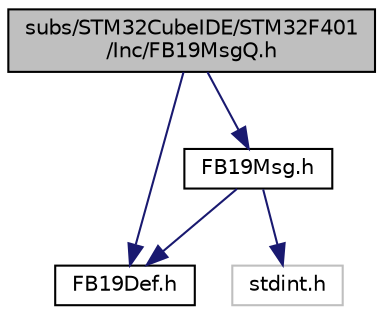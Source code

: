 digraph "subs/STM32CubeIDE/STM32F401/Inc/FB19MsgQ.h"
{
 // LATEX_PDF_SIZE
  edge [fontname="Helvetica",fontsize="10",labelfontname="Helvetica",labelfontsize="10"];
  node [fontname="Helvetica",fontsize="10",shape=record];
  Node1 [label="subs/STM32CubeIDE/STM32F401\l/Inc/FB19MsgQ.h",height=0.2,width=0.4,color="black", fillcolor="grey75", style="filled", fontcolor="black",tooltip="This file publishes the interface of the FieldBus19 message queue."];
  Node1 -> Node2 [color="midnightblue",fontsize="10",style="solid"];
  Node2 [label="FB19Def.h",height=0.2,width=0.4,color="black", fillcolor="white", style="filled",URL="$subs_2_s_t_m32_cube_i_d_e_2_s_t_m32_f401_2_inc_2_f_b19_def_8h.html",tooltip="This file defines FieldBus19 specific symbols."];
  Node1 -> Node3 [color="midnightblue",fontsize="10",style="solid"];
  Node3 [label="FB19Msg.h",height=0.2,width=0.4,color="black", fillcolor="white", style="filled",URL="$subs_2_s_t_m32_cube_i_d_e_2_s_t_m32_f401_2_inc_2_f_b19_msg_8h.html",tooltip="This file defines FieldBus19 message specific types."];
  Node3 -> Node4 [color="midnightblue",fontsize="10",style="solid"];
  Node4 [label="stdint.h",height=0.2,width=0.4,color="grey75", fillcolor="white", style="filled",tooltip=" "];
  Node3 -> Node2 [color="midnightblue",fontsize="10",style="solid"];
}
